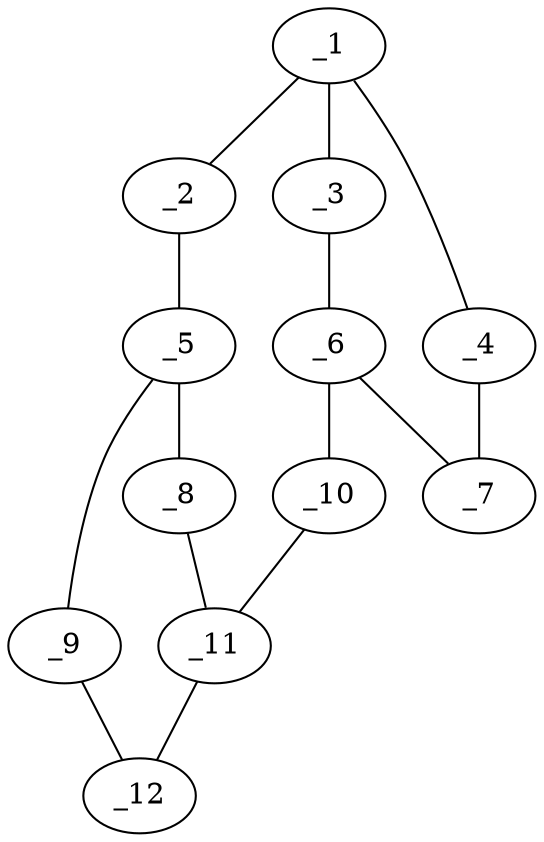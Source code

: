 graph molid4436 {
	_1	 [charge=0,
		chem=4,
		symbol="N  ",
		x="4.8683",
		y="-1.4178"];
	_2	 [charge=0,
		chem=1,
		symbol="C  ",
		x="3.9286",
		y="-1.0758"];
	_1 -- _2	 [valence=1];
	_3	 [charge=0,
		chem=1,
		symbol="C  ",
		x="7.0173",
		y="1.2445"];
	_1 -- _3	 [valence=1];
	_4	 [charge=0,
		chem=1,
		symbol="C  ",
		x="5.808",
		y="-1.0758"];
	_1 -- _4	 [valence=1];
	_5	 [charge=0,
		chem=4,
		symbol="N  ",
		x="3.4286",
		y="-0.2098"];
	_2 -- _5	 [valence=1];
	_6	 [charge=0,
		chem=4,
		symbol="N  ",
		x="6.1344",
		y="0.775"];
	_3 -- _6	 [valence=1];
	_7	 [charge=0,
		chem=1,
		symbol="C  ",
		x="6.308",
		y="-0.2098"];
	_4 -- _7	 [valence=1];
	_8	 [charge=0,
		chem=1,
		symbol="C  ",
		x="3.6023",
		y="0.775"];
	_5 -- _8	 [valence=1];
	_9	 [charge=0,
		chem=1,
		symbol="C  ",
		x="2.4384",
		y="-0.349"];
	_5 -- _9	 [valence=1];
	_6 -- _7	 [valence=1];
	_10	 [charge=0,
		chem=1,
		symbol="C  ",
		x="5.3683",
		y="1.4178"];
	_6 -- _10	 [valence=1];
	_11	 [charge=0,
		chem=4,
		symbol="N  ",
		x="2.7193",
		y="1.2445"];
	_8 -- _11	 [valence=1];
	_12	 [charge=0,
		chem=1,
		symbol="C  ",
		x=2,
		y="0.5498"];
	_9 -- _12	 [valence=1];
	_10 -- _11	 [valence=1];
	_11 -- _12	 [valence=1];
}
